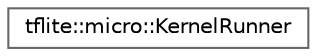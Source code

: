 digraph "Graphical Class Hierarchy"
{
 // LATEX_PDF_SIZE
  bgcolor="transparent";
  edge [fontname=Helvetica,fontsize=10,labelfontname=Helvetica,labelfontsize=10];
  node [fontname=Helvetica,fontsize=10,shape=box,height=0.2,width=0.4];
  rankdir="LR";
  Node0 [id="Node000000",label="tflite::micro::KernelRunner",height=0.2,width=0.4,color="grey40", fillcolor="white", style="filled",URL="$classtflite_1_1micro_1_1_kernel_runner.html",tooltip=" "];
}
